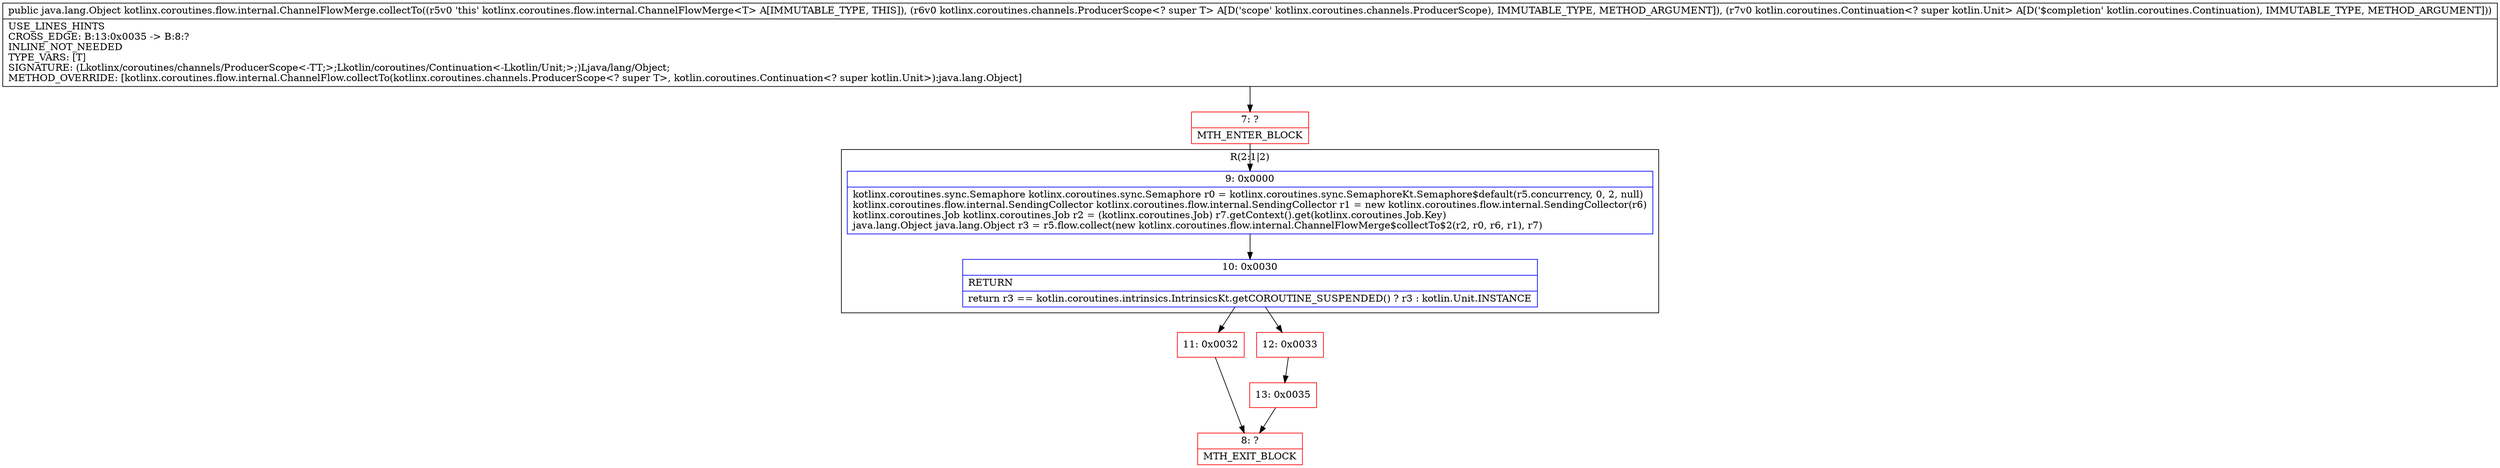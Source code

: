 digraph "CFG forkotlinx.coroutines.flow.internal.ChannelFlowMerge.collectTo(Lkotlinx\/coroutines\/channels\/ProducerScope;Lkotlin\/coroutines\/Continuation;)Ljava\/lang\/Object;" {
subgraph cluster_Region_850015005 {
label = "R(2:1|2)";
node [shape=record,color=blue];
Node_9 [shape=record,label="{9\:\ 0x0000|kotlinx.coroutines.sync.Semaphore kotlinx.coroutines.sync.Semaphore r0 = kotlinx.coroutines.sync.SemaphoreKt.Semaphore$default(r5.concurrency, 0, 2, null)\lkotlinx.coroutines.flow.internal.SendingCollector kotlinx.coroutines.flow.internal.SendingCollector r1 = new kotlinx.coroutines.flow.internal.SendingCollector(r6)\lkotlinx.coroutines.Job kotlinx.coroutines.Job r2 = (kotlinx.coroutines.Job) r7.getContext().get(kotlinx.coroutines.Job.Key)\ljava.lang.Object java.lang.Object r3 = r5.flow.collect(new kotlinx.coroutines.flow.internal.ChannelFlowMerge$collectTo$2(r2, r0, r6, r1), r7)\l}"];
Node_10 [shape=record,label="{10\:\ 0x0030|RETURN\l|return r3 == kotlin.coroutines.intrinsics.IntrinsicsKt.getCOROUTINE_SUSPENDED() ? r3 : kotlin.Unit.INSTANCE\l}"];
}
Node_7 [shape=record,color=red,label="{7\:\ ?|MTH_ENTER_BLOCK\l}"];
Node_11 [shape=record,color=red,label="{11\:\ 0x0032}"];
Node_8 [shape=record,color=red,label="{8\:\ ?|MTH_EXIT_BLOCK\l}"];
Node_12 [shape=record,color=red,label="{12\:\ 0x0033}"];
Node_13 [shape=record,color=red,label="{13\:\ 0x0035}"];
MethodNode[shape=record,label="{public java.lang.Object kotlinx.coroutines.flow.internal.ChannelFlowMerge.collectTo((r5v0 'this' kotlinx.coroutines.flow.internal.ChannelFlowMerge\<T\> A[IMMUTABLE_TYPE, THIS]), (r6v0 kotlinx.coroutines.channels.ProducerScope\<? super T\> A[D('scope' kotlinx.coroutines.channels.ProducerScope), IMMUTABLE_TYPE, METHOD_ARGUMENT]), (r7v0 kotlin.coroutines.Continuation\<? super kotlin.Unit\> A[D('$completion' kotlin.coroutines.Continuation), IMMUTABLE_TYPE, METHOD_ARGUMENT]))  | USE_LINES_HINTS\lCROSS_EDGE: B:13:0x0035 \-\> B:8:?\lINLINE_NOT_NEEDED\lTYPE_VARS: [T]\lSIGNATURE: (Lkotlinx\/coroutines\/channels\/ProducerScope\<\-TT;\>;Lkotlin\/coroutines\/Continuation\<\-Lkotlin\/Unit;\>;)Ljava\/lang\/Object;\lMETHOD_OVERRIDE: [kotlinx.coroutines.flow.internal.ChannelFlow.collectTo(kotlinx.coroutines.channels.ProducerScope\<? super T\>, kotlin.coroutines.Continuation\<? super kotlin.Unit\>):java.lang.Object]\l}"];
MethodNode -> Node_7;Node_9 -> Node_10;
Node_10 -> Node_11;
Node_10 -> Node_12;
Node_7 -> Node_9;
Node_11 -> Node_8;
Node_12 -> Node_13;
Node_13 -> Node_8;
}


